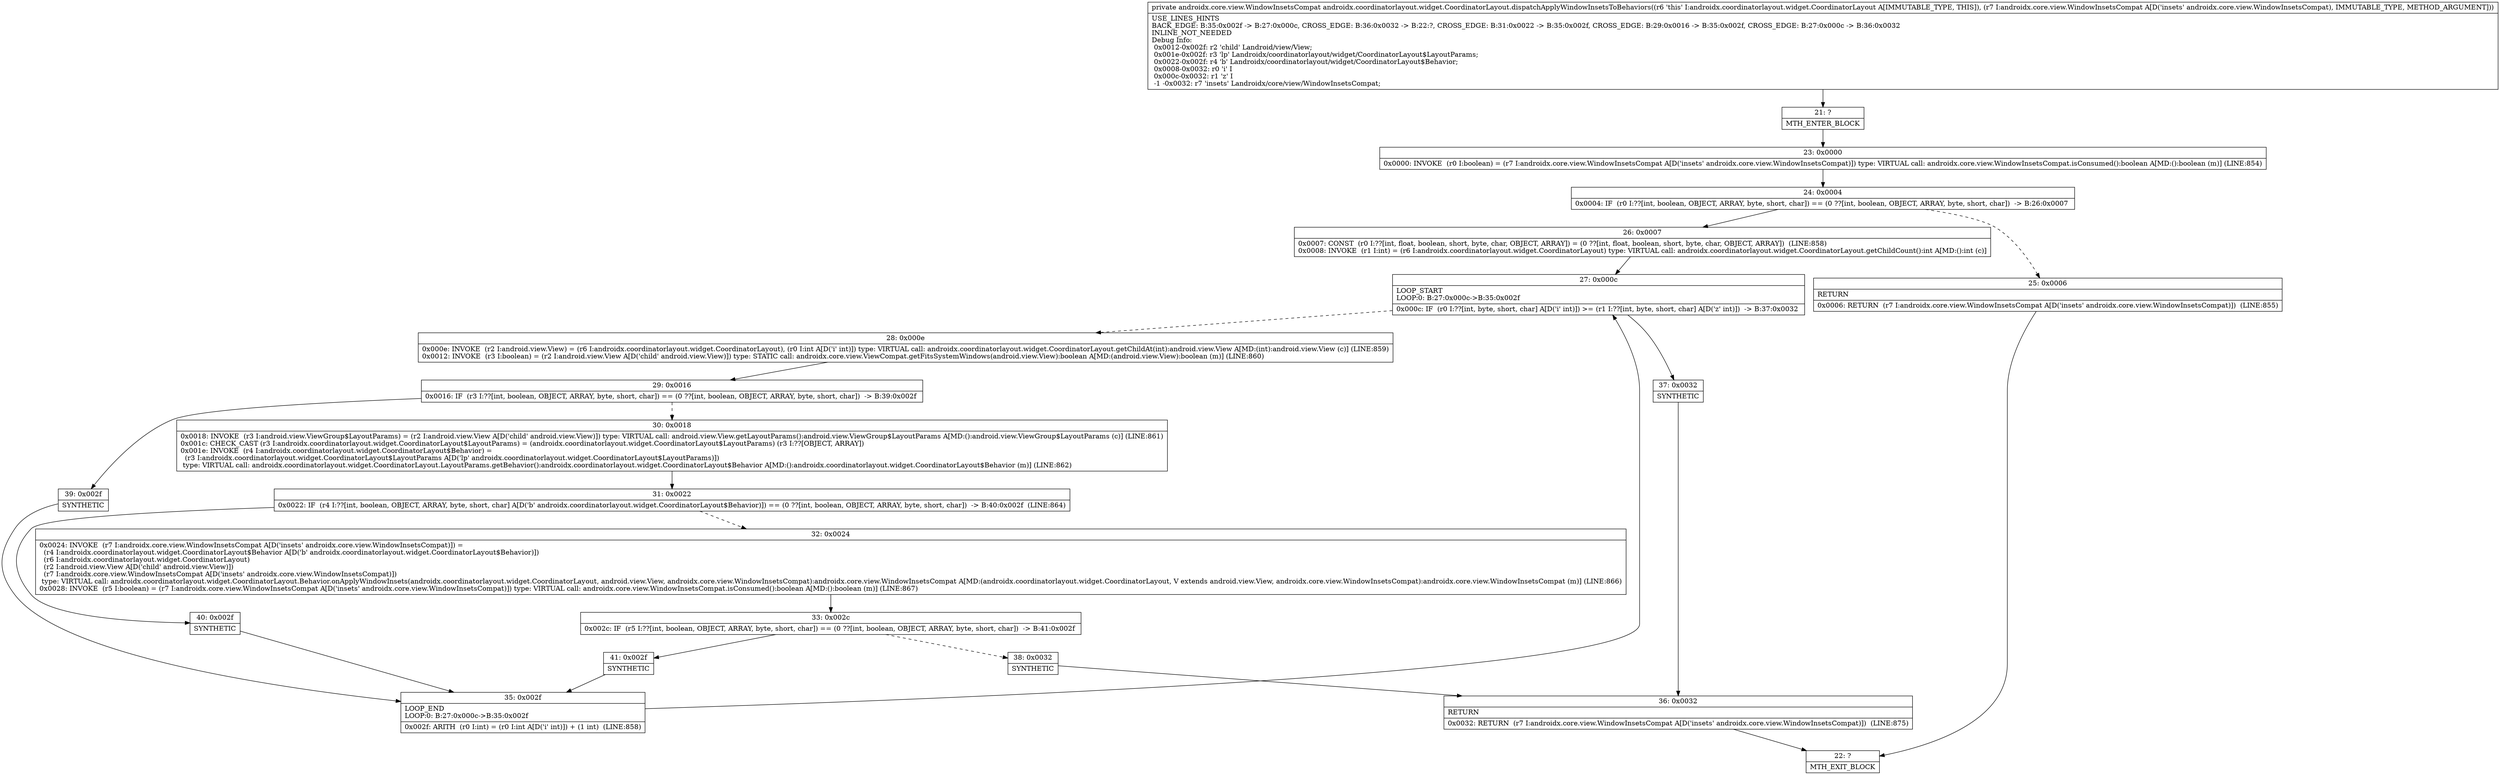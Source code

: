 digraph "CFG forandroidx.coordinatorlayout.widget.CoordinatorLayout.dispatchApplyWindowInsetsToBehaviors(Landroidx\/core\/view\/WindowInsetsCompat;)Landroidx\/core\/view\/WindowInsetsCompat;" {
Node_21 [shape=record,label="{21\:\ ?|MTH_ENTER_BLOCK\l}"];
Node_23 [shape=record,label="{23\:\ 0x0000|0x0000: INVOKE  (r0 I:boolean) = (r7 I:androidx.core.view.WindowInsetsCompat A[D('insets' androidx.core.view.WindowInsetsCompat)]) type: VIRTUAL call: androidx.core.view.WindowInsetsCompat.isConsumed():boolean A[MD:():boolean (m)] (LINE:854)\l}"];
Node_24 [shape=record,label="{24\:\ 0x0004|0x0004: IF  (r0 I:??[int, boolean, OBJECT, ARRAY, byte, short, char]) == (0 ??[int, boolean, OBJECT, ARRAY, byte, short, char])  \-\> B:26:0x0007 \l}"];
Node_25 [shape=record,label="{25\:\ 0x0006|RETURN\l|0x0006: RETURN  (r7 I:androidx.core.view.WindowInsetsCompat A[D('insets' androidx.core.view.WindowInsetsCompat)])  (LINE:855)\l}"];
Node_22 [shape=record,label="{22\:\ ?|MTH_EXIT_BLOCK\l}"];
Node_26 [shape=record,label="{26\:\ 0x0007|0x0007: CONST  (r0 I:??[int, float, boolean, short, byte, char, OBJECT, ARRAY]) = (0 ??[int, float, boolean, short, byte, char, OBJECT, ARRAY])  (LINE:858)\l0x0008: INVOKE  (r1 I:int) = (r6 I:androidx.coordinatorlayout.widget.CoordinatorLayout) type: VIRTUAL call: androidx.coordinatorlayout.widget.CoordinatorLayout.getChildCount():int A[MD:():int (c)]\l}"];
Node_27 [shape=record,label="{27\:\ 0x000c|LOOP_START\lLOOP:0: B:27:0x000c\-\>B:35:0x002f\l|0x000c: IF  (r0 I:??[int, byte, short, char] A[D('i' int)]) \>= (r1 I:??[int, byte, short, char] A[D('z' int)])  \-\> B:37:0x0032 \l}"];
Node_28 [shape=record,label="{28\:\ 0x000e|0x000e: INVOKE  (r2 I:android.view.View) = (r6 I:androidx.coordinatorlayout.widget.CoordinatorLayout), (r0 I:int A[D('i' int)]) type: VIRTUAL call: androidx.coordinatorlayout.widget.CoordinatorLayout.getChildAt(int):android.view.View A[MD:(int):android.view.View (c)] (LINE:859)\l0x0012: INVOKE  (r3 I:boolean) = (r2 I:android.view.View A[D('child' android.view.View)]) type: STATIC call: androidx.core.view.ViewCompat.getFitsSystemWindows(android.view.View):boolean A[MD:(android.view.View):boolean (m)] (LINE:860)\l}"];
Node_29 [shape=record,label="{29\:\ 0x0016|0x0016: IF  (r3 I:??[int, boolean, OBJECT, ARRAY, byte, short, char]) == (0 ??[int, boolean, OBJECT, ARRAY, byte, short, char])  \-\> B:39:0x002f \l}"];
Node_30 [shape=record,label="{30\:\ 0x0018|0x0018: INVOKE  (r3 I:android.view.ViewGroup$LayoutParams) = (r2 I:android.view.View A[D('child' android.view.View)]) type: VIRTUAL call: android.view.View.getLayoutParams():android.view.ViewGroup$LayoutParams A[MD:():android.view.ViewGroup$LayoutParams (c)] (LINE:861)\l0x001c: CHECK_CAST (r3 I:androidx.coordinatorlayout.widget.CoordinatorLayout$LayoutParams) = (androidx.coordinatorlayout.widget.CoordinatorLayout$LayoutParams) (r3 I:??[OBJECT, ARRAY]) \l0x001e: INVOKE  (r4 I:androidx.coordinatorlayout.widget.CoordinatorLayout$Behavior) = \l  (r3 I:androidx.coordinatorlayout.widget.CoordinatorLayout$LayoutParams A[D('lp' androidx.coordinatorlayout.widget.CoordinatorLayout$LayoutParams)])\l type: VIRTUAL call: androidx.coordinatorlayout.widget.CoordinatorLayout.LayoutParams.getBehavior():androidx.coordinatorlayout.widget.CoordinatorLayout$Behavior A[MD:():androidx.coordinatorlayout.widget.CoordinatorLayout$Behavior (m)] (LINE:862)\l}"];
Node_31 [shape=record,label="{31\:\ 0x0022|0x0022: IF  (r4 I:??[int, boolean, OBJECT, ARRAY, byte, short, char] A[D('b' androidx.coordinatorlayout.widget.CoordinatorLayout$Behavior)]) == (0 ??[int, boolean, OBJECT, ARRAY, byte, short, char])  \-\> B:40:0x002f  (LINE:864)\l}"];
Node_32 [shape=record,label="{32\:\ 0x0024|0x0024: INVOKE  (r7 I:androidx.core.view.WindowInsetsCompat A[D('insets' androidx.core.view.WindowInsetsCompat)]) = \l  (r4 I:androidx.coordinatorlayout.widget.CoordinatorLayout$Behavior A[D('b' androidx.coordinatorlayout.widget.CoordinatorLayout$Behavior)])\l  (r6 I:androidx.coordinatorlayout.widget.CoordinatorLayout)\l  (r2 I:android.view.View A[D('child' android.view.View)])\l  (r7 I:androidx.core.view.WindowInsetsCompat A[D('insets' androidx.core.view.WindowInsetsCompat)])\l type: VIRTUAL call: androidx.coordinatorlayout.widget.CoordinatorLayout.Behavior.onApplyWindowInsets(androidx.coordinatorlayout.widget.CoordinatorLayout, android.view.View, androidx.core.view.WindowInsetsCompat):androidx.core.view.WindowInsetsCompat A[MD:(androidx.coordinatorlayout.widget.CoordinatorLayout, V extends android.view.View, androidx.core.view.WindowInsetsCompat):androidx.core.view.WindowInsetsCompat (m)] (LINE:866)\l0x0028: INVOKE  (r5 I:boolean) = (r7 I:androidx.core.view.WindowInsetsCompat A[D('insets' androidx.core.view.WindowInsetsCompat)]) type: VIRTUAL call: androidx.core.view.WindowInsetsCompat.isConsumed():boolean A[MD:():boolean (m)] (LINE:867)\l}"];
Node_33 [shape=record,label="{33\:\ 0x002c|0x002c: IF  (r5 I:??[int, boolean, OBJECT, ARRAY, byte, short, char]) == (0 ??[int, boolean, OBJECT, ARRAY, byte, short, char])  \-\> B:41:0x002f \l}"];
Node_38 [shape=record,label="{38\:\ 0x0032|SYNTHETIC\l}"];
Node_36 [shape=record,label="{36\:\ 0x0032|RETURN\l|0x0032: RETURN  (r7 I:androidx.core.view.WindowInsetsCompat A[D('insets' androidx.core.view.WindowInsetsCompat)])  (LINE:875)\l}"];
Node_41 [shape=record,label="{41\:\ 0x002f|SYNTHETIC\l}"];
Node_35 [shape=record,label="{35\:\ 0x002f|LOOP_END\lLOOP:0: B:27:0x000c\-\>B:35:0x002f\l|0x002f: ARITH  (r0 I:int) = (r0 I:int A[D('i' int)]) + (1 int)  (LINE:858)\l}"];
Node_40 [shape=record,label="{40\:\ 0x002f|SYNTHETIC\l}"];
Node_39 [shape=record,label="{39\:\ 0x002f|SYNTHETIC\l}"];
Node_37 [shape=record,label="{37\:\ 0x0032|SYNTHETIC\l}"];
MethodNode[shape=record,label="{private androidx.core.view.WindowInsetsCompat androidx.coordinatorlayout.widget.CoordinatorLayout.dispatchApplyWindowInsetsToBehaviors((r6 'this' I:androidx.coordinatorlayout.widget.CoordinatorLayout A[IMMUTABLE_TYPE, THIS]), (r7 I:androidx.core.view.WindowInsetsCompat A[D('insets' androidx.core.view.WindowInsetsCompat), IMMUTABLE_TYPE, METHOD_ARGUMENT]))  | USE_LINES_HINTS\lBACK_EDGE: B:35:0x002f \-\> B:27:0x000c, CROSS_EDGE: B:36:0x0032 \-\> B:22:?, CROSS_EDGE: B:31:0x0022 \-\> B:35:0x002f, CROSS_EDGE: B:29:0x0016 \-\> B:35:0x002f, CROSS_EDGE: B:27:0x000c \-\> B:36:0x0032\lINLINE_NOT_NEEDED\lDebug Info:\l  0x0012\-0x002f: r2 'child' Landroid\/view\/View;\l  0x001e\-0x002f: r3 'lp' Landroidx\/coordinatorlayout\/widget\/CoordinatorLayout$LayoutParams;\l  0x0022\-0x002f: r4 'b' Landroidx\/coordinatorlayout\/widget\/CoordinatorLayout$Behavior;\l  0x0008\-0x0032: r0 'i' I\l  0x000c\-0x0032: r1 'z' I\l  \-1 \-0x0032: r7 'insets' Landroidx\/core\/view\/WindowInsetsCompat;\l}"];
MethodNode -> Node_21;Node_21 -> Node_23;
Node_23 -> Node_24;
Node_24 -> Node_25[style=dashed];
Node_24 -> Node_26;
Node_25 -> Node_22;
Node_26 -> Node_27;
Node_27 -> Node_28[style=dashed];
Node_27 -> Node_37;
Node_28 -> Node_29;
Node_29 -> Node_30[style=dashed];
Node_29 -> Node_39;
Node_30 -> Node_31;
Node_31 -> Node_32[style=dashed];
Node_31 -> Node_40;
Node_32 -> Node_33;
Node_33 -> Node_38[style=dashed];
Node_33 -> Node_41;
Node_38 -> Node_36;
Node_36 -> Node_22;
Node_41 -> Node_35;
Node_35 -> Node_27;
Node_40 -> Node_35;
Node_39 -> Node_35;
Node_37 -> Node_36;
}

